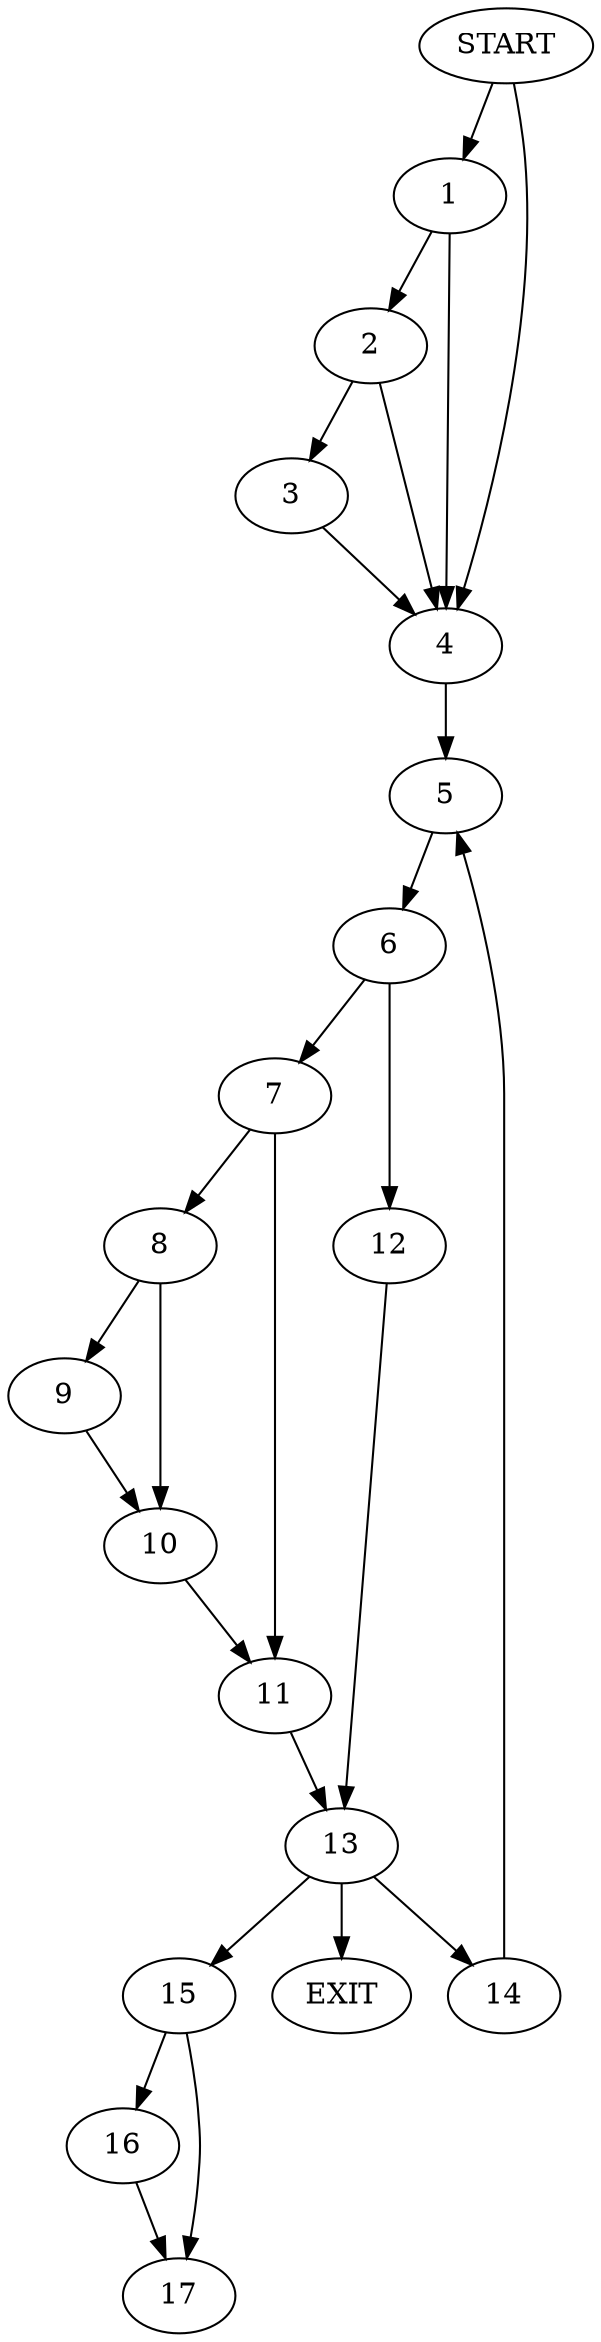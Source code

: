 digraph { 
0 [label="START"];
1;
2;
3;
4;
5;
6;
7;
8;
9;
10;
11;
12;
13;
14;
15;
16;
17;
18[label="EXIT"];
0 -> 4;
0 -> 1;
1 -> 4;
1 -> 2;
2 -> 4;
2 -> 3;
3 -> 4;
4 -> 5;
5 -> 6;
6 -> 7;
6 -> 12;
7 -> 8;
7 -> 11;
8 -> 10;
8 -> 9;
9 -> 10;
10 -> 11;
11 -> 13;
12 -> 13;
13 -> 18;
13 -> 14;
13:s2 -> 15;
14 -> 5;
15 -> 16;
15 -> 17;
16 -> 17;
}